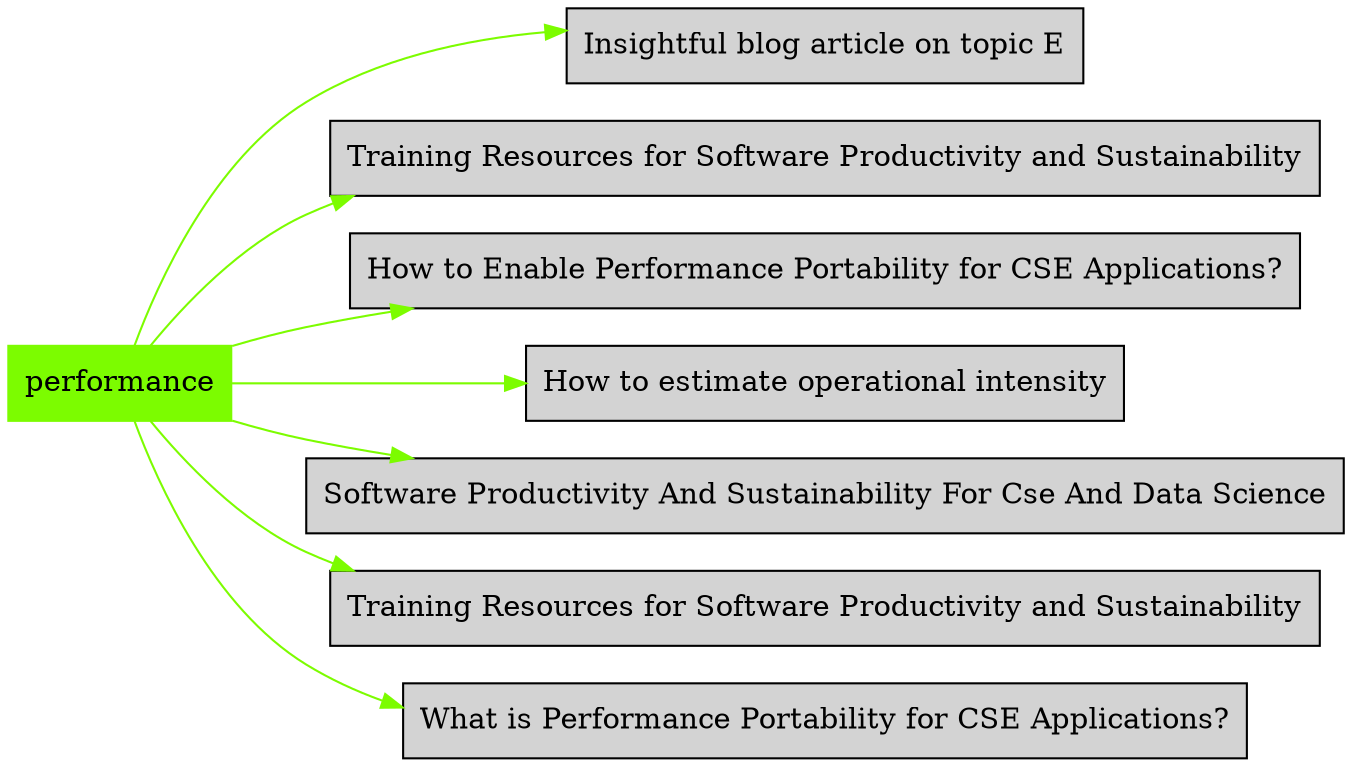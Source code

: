 digraph bettersoftware {
            rankdir = LR;
            ratio = fill;
            node [style=filled];
            node [shape = box];
"performance" [colorscheme="svg" color="lawngreen"];
"performance" ->  "BlogArticleSkeletonE.md" [colorscheme="svg" color="lawngreen"];
"BlogArticleSkeletonE.md" [label="Insightful blog article on topic E" URL="http://bss.parallactic.com/resources/insightful-blog-article-on-topic-e"]
"performance" ->  "BestPracticesForHPCSwDevelopersWebinarSeries.md" [colorscheme="svg" color="lawngreen"];
"BestPracticesForHPCSwDevelopersWebinarSeries.md" [label="Training Resources for Software Productivity and Sustainability" URL="http://bss.parallactic.com/resources/training-resources-for-software-productivity-and-sustainability"]
"performance" ->  "HowToEnablePerfPortabilityForCseApps.md" [colorscheme="svg" color="lawngreen"];
"HowToEnablePerfPortabilityForCseApps.md" [label="How to Enable Performance Portability for CSE Applications?" URL="http://bss.parallactic.com/resources/how-to-enable-performance-portability-for-cse-applications?"]
"performance" ->  "HowToEstimateOperationalIntensity.md" [colorscheme="svg" color="lawngreen"];
"HowToEstimateOperationalIntensity.md" [label="How to estimate operational intensity" URL="http://bss.parallactic.com/resources/how-to-estimate-operational-intensity"]
"performance" ->  "SwProductivityAndSustainabilityForCseAndDataScience.SIAM-CSE17.md" [colorscheme="svg" color="lawngreen"];
"SwProductivityAndSustainabilityForCseAndDataScience.SIAM-CSE17.md" [label="Software Productivity And Sustainability For Cse And Data Science" URL="http://bss.parallactic.com/events/siam-conference-on-computational-science-and-engineering-cse17 "]
"performance" ->  "Training.ProductivityAndSustainability.md" [colorscheme="svg" color="lawngreen"];
"Training.ProductivityAndSustainability.md" [label="Training Resources for Software Productivity and Sustainability" URL="http://bss.parallactic.com/resources/training-resources-for-software-productivity-and-sustainability"]
"performance" ->  "WhatIsPerfPortabilityForCseApps.md" [colorscheme="svg" color="lawngreen"];
"WhatIsPerfPortabilityForCseApps.md" [label="What is Performance Portability for CSE Applications?" URL="http://bss.parallactic.com/resources/what-is-performance-portability-for-cse-applications?"]
}